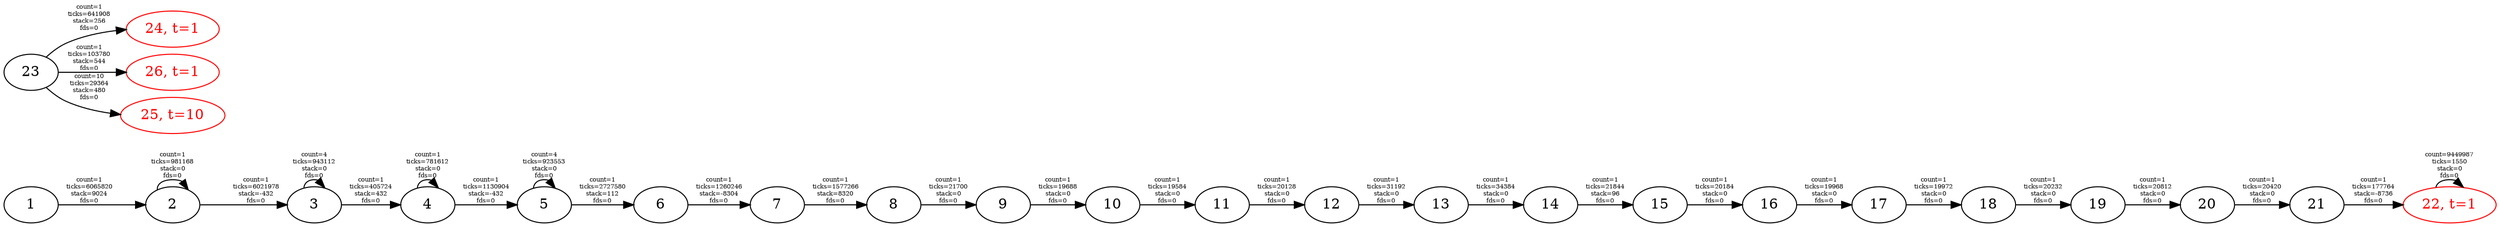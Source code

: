 // initial configuration - after things have started up, but no connections 

digraph foo {
  ratio=compress
  nodesep=0.1
  ranksep=0.1
  rankdir=LR
  ordering=out
  edge [fontsize="6"]

   1 [label="\N" ]
   2 [label="\N" ]
   3 [label="\N" ]
   4 [label="\N" ]
   5 [label="\N" ]
   6 [label="\N" ]
   7 [label="\N" ]
   8 [label="\N" ]
   9 [label="\N" ]
  10 [label="\N" ]
  11 [label="\N" ]
  12 [label="\N" ]
  13 [label="\N" ]
  14 [label="\N" ]
  15 [label="\N" ]
  16 [label="\N" ]
  17 [label="\N" ]
  18 [label="\N" ]
  19 [label="\N" ]
  20 [label="\N" ]
  21 [label="\N" ]
  22 [fontcolor="red" color="red" label="\N, t=1"]
  23 [label="\N" ]
  24 [fontcolor="red" color="red" label="\N, t=1"]
  25 [fontcolor="red" color="red" label="\N, t=10"]
  26 [fontcolor="red" color="red" label="\N, t=1"]

  2 -> 2        [label = "count=1\nticks=981168\nstack=0\nfds=0"]
  2 -> 3        [label = "count=1\nticks=6021978\nstack=-432\nfds=0"]
  12 -> 13      [label = "count=1\nticks=31192\nstack=0\nfds=0"]
  18 -> 19      [label = "count=1\nticks=20232\nstack=0\nfds=0"]
  1 -> 2        [label = "count=1\nticks=6065820\nstack=9024\nfds=0"]
  3 -> 4        [label = "count=1\nticks=405724\nstack=432\nfds=0"]
  3 -> 3        [label = "count=4\nticks=943112\nstack=0\nfds=0"]
  11 -> 12      [label = "count=1\nticks=20128\nstack=0\nfds=0"]
  4 -> 5        [label = "count=1\nticks=1130904\nstack=-432\nfds=0"]
  4 -> 4        [label = "count=1\nticks=781612\nstack=0\nfds=0"]
  6 -> 7        [label = "count=1\nticks=1260246\nstack=-8304\nfds=0"]
  7 -> 8        [label = "count=1\nticks=1577266\nstack=8320\nfds=0"]
  21 -> 22      [label = "count=1\nticks=177764\nstack=-8736\nfds=0"]
  9 -> 10       [label = "count=1\nticks=19688\nstack=0\nfds=0"]
  16 -> 17      [label = "count=1\nticks=19968\nstack=0\nfds=0"]
  17 -> 18      [label = "count=1\nticks=19972\nstack=0\nfds=0"]
  20 -> 21      [label = "count=1\nticks=20420\nstack=0\nfds=0"]
  22 -> 22      [label = "count=9449987\nticks=1550\nstack=0\nfds=0"]
  14 -> 15      [label = "count=1\nticks=21844\nstack=96\nfds=0"]
  15 -> 16      [label = "count=1\nticks=20184\nstack=0\nfds=0"]
  10 -> 11      [label = "count=1\nticks=19584\nstack=0\nfds=0"]
  13 -> 14      [label = "count=1\nticks=34384\nstack=0\nfds=0"]
  23 -> 24      [label = "count=1\nticks=641908\nstack=256\nfds=0"]
  23 -> 26      [label = "count=1\nticks=103780\nstack=544\nfds=0"]
  23 -> 25      [label = "count=10\nticks=29364\nstack=480\nfds=0"]
  8 -> 9        [label = "count=1\nticks=21700\nstack=0\nfds=0"]
  19 -> 20      [label = "count=1\nticks=20812\nstack=0\nfds=0"]
  5 -> 5        [label = "count=4\nticks=923553\nstack=0\nfds=0"]
  5 -> 6        [label = "count=1\nticks=2727580\nstack=112\nfds=0"]
}

